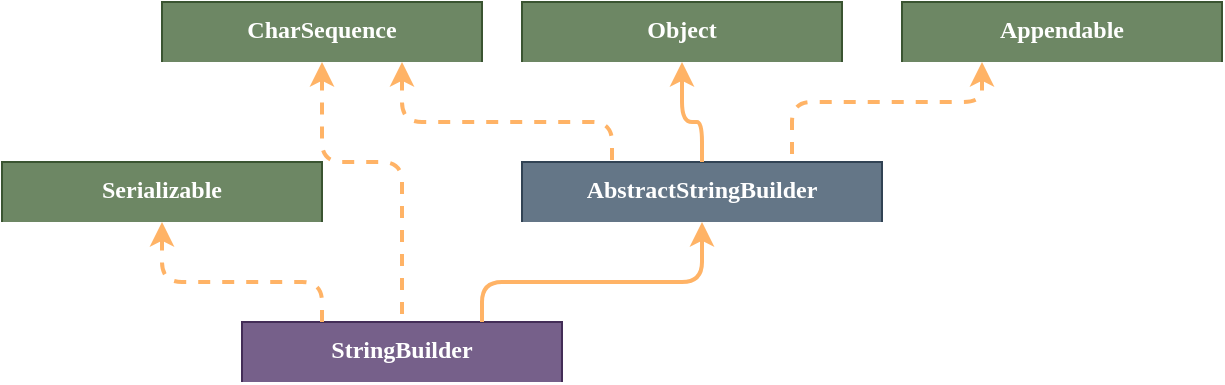 <mxfile>
    <diagram id="J4YEwVZbQt5WikHg1Nzz" name="第 1 页">
        <mxGraphModel dx="717" dy="381" grid="1" gridSize="10" guides="1" tooltips="1" connect="1" arrows="1" fold="1" page="1" pageScale="1" pageWidth="827" pageHeight="1169" math="0" shadow="0">
            <root>
                <mxCell id="0"/>
                <mxCell id="1" parent="0"/>
                <mxCell id="2" value="AbstractStringBuilder" style="swimlane;fontStyle=1;align=center;verticalAlign=top;childLayout=stackLayout;horizontal=1;startSize=30;horizontalStack=0;resizeParent=1;resizeLast=0;collapsible=1;marginBottom=0;rounded=0;shadow=0;strokeWidth=1;fontFamily=Verdana;labelBackgroundColor=none;labelBorderColor=none;fillColor=#647687;fontColor=#ffffff;strokeColor=#314354;swimlaneLine=0;connectable=1;allowArrows=1;expand=1;" vertex="1" parent="1">
                    <mxGeometry x="580" y="240" width="180" height="30" as="geometry">
                        <mxRectangle x="230" y="140" width="160" height="26" as="alternateBounds"/>
                    </mxGeometry>
                </mxCell>
                <mxCell id="3" style="edgeStyle=elbowEdgeStyle;elbow=vertical;html=1;entryX=0.5;entryY=0;entryDx=0;entryDy=0;strokeWidth=2;strokeColor=#FFB366;exitX=0.5;exitY=1;exitDx=0;exitDy=0;startArrow=classic;startFill=1;endArrow=none;endFill=0;" edge="1" parent="1" source="9" target="2">
                    <mxGeometry relative="1" as="geometry">
                        <Array as="points">
                            <mxPoint x="660" y="220"/>
                        </Array>
                        <mxPoint x="665" y="190" as="sourcePoint"/>
                    </mxGeometry>
                </mxCell>
                <mxCell id="4" style="edgeStyle=elbowEdgeStyle;html=1;elbow=vertical;dashed=1;strokeWidth=2;strokeColor=#FFB366;exitX=0.25;exitY=1;exitDx=0;exitDy=0;entryX=0.75;entryY=0;entryDx=0;entryDy=0;startArrow=classic;startFill=1;endArrow=none;endFill=0;" edge="1" parent="1" source="8" target="2">
                    <mxGeometry relative="1" as="geometry">
                        <Array as="points">
                            <mxPoint x="830" y="210"/>
                        </Array>
                        <mxPoint x="300" y="340" as="targetPoint"/>
                    </mxGeometry>
                </mxCell>
                <mxCell id="5" value="Serializable" style="swimlane;fontStyle=1;align=center;verticalAlign=top;childLayout=stackLayout;horizontal=1;startSize=30;horizontalStack=0;resizeParent=1;resizeLast=0;collapsible=1;marginBottom=0;rounded=0;shadow=0;strokeWidth=1;fontFamily=Verdana;labelBackgroundColor=none;labelBorderColor=none;fillColor=#6d8764;fontColor=#ffffff;strokeColor=#3A5431;swimlaneLine=0;connectable=1;allowArrows=1;expand=1;movable=1;" vertex="1" parent="1">
                    <mxGeometry x="320" y="240" width="160" height="30" as="geometry">
                        <mxRectangle x="200" y="160" width="160" height="26" as="alternateBounds"/>
                    </mxGeometry>
                </mxCell>
                <mxCell id="6" style="edgeStyle=elbowEdgeStyle;elbow=vertical;html=1;entryX=0.25;entryY=0;entryDx=0;entryDy=0;strokeWidth=2;strokeColor=#FFB366;dashed=1;startArrow=classic;startFill=1;endArrow=none;endFill=0;exitX=0.75;exitY=1;exitDx=0;exitDy=0;" edge="1" parent="1" source="7" target="2">
                    <mxGeometry relative="1" as="geometry">
                        <Array as="points">
                            <mxPoint x="520" y="220"/>
                        </Array>
                    </mxGeometry>
                </mxCell>
                <mxCell id="7" value="CharSequence" style="swimlane;fontStyle=1;align=center;verticalAlign=top;childLayout=stackLayout;horizontal=1;startSize=30;horizontalStack=0;resizeParent=1;resizeLast=0;collapsible=1;marginBottom=0;rounded=0;shadow=0;strokeWidth=1;fontFamily=Verdana;labelBackgroundColor=none;labelBorderColor=none;fillColor=#6d8764;fontColor=#ffffff;strokeColor=#3A5431;swimlaneLine=0;connectable=1;allowArrows=1;expand=1;pointerEvents=1;deletable=1;cloneable=1;rotatable=1;resizable=1;" vertex="1" parent="1">
                    <mxGeometry x="400" y="160" width="160" height="30" as="geometry">
                        <mxRectangle x="230" y="140" width="160" height="26" as="alternateBounds"/>
                    </mxGeometry>
                </mxCell>
                <mxCell id="8" value="Appendable" style="swimlane;fontStyle=1;align=center;verticalAlign=top;childLayout=stackLayout;horizontal=1;startSize=30;horizontalStack=0;resizeParent=1;resizeLast=0;collapsible=1;marginBottom=0;rounded=0;shadow=0;strokeWidth=1;fontFamily=Verdana;labelBackgroundColor=none;labelBorderColor=none;fillColor=#6d8764;fontColor=#ffffff;strokeColor=#3A5431;swimlaneLine=0;connectable=1;allowArrows=1;expand=1;movable=1;" vertex="1" parent="1">
                    <mxGeometry x="770" y="160" width="160" height="30" as="geometry">
                        <mxRectangle x="200" y="160" width="160" height="26" as="alternateBounds"/>
                    </mxGeometry>
                </mxCell>
                <mxCell id="9" value="Object" style="swimlane;fontStyle=1;align=center;verticalAlign=top;childLayout=stackLayout;horizontal=1;startSize=30;horizontalStack=0;resizeParent=1;resizeLast=0;collapsible=1;marginBottom=0;rounded=0;shadow=0;strokeWidth=1;fontFamily=Verdana;labelBackgroundColor=none;labelBorderColor=none;fillColor=#6d8764;fontColor=#ffffff;strokeColor=#3A5431;swimlaneLine=0;connectable=1;allowArrows=1;expand=1;pointerEvents=1;deletable=1;cloneable=1;rotatable=1;resizable=1;" vertex="1" parent="1">
                    <mxGeometry x="580" y="160" width="160" height="30" as="geometry">
                        <mxRectangle x="230" y="140" width="160" height="26" as="alternateBounds"/>
                    </mxGeometry>
                </mxCell>
                <mxCell id="10" value="StringBuilder" style="swimlane;fontStyle=1;align=center;verticalAlign=top;childLayout=stackLayout;horizontal=1;startSize=30;horizontalStack=0;resizeParent=1;resizeLast=0;collapsible=1;marginBottom=0;rounded=0;shadow=0;strokeWidth=1;fontFamily=Verdana;labelBackgroundColor=none;labelBorderColor=none;fillColor=#76608a;fontColor=#ffffff;strokeColor=#432D57;swimlaneLine=0;connectable=1;allowArrows=1;expand=1;" vertex="1" parent="1">
                    <mxGeometry x="440" y="320" width="160" height="30" as="geometry">
                        <mxRectangle x="230" y="140" width="160" height="26" as="alternateBounds"/>
                    </mxGeometry>
                </mxCell>
                <mxCell id="11" style="edgeStyle=elbowEdgeStyle;elbow=vertical;html=1;entryX=0.75;entryY=0;entryDx=0;entryDy=0;strokeWidth=2;strokeColor=#FFB366;exitX=0.5;exitY=1;exitDx=0;exitDy=0;startArrow=classic;startFill=1;endArrow=none;endFill=0;" edge="1" parent="1" source="2" target="10">
                    <mxGeometry relative="1" as="geometry">
                        <Array as="points">
                            <mxPoint x="670" y="300"/>
                        </Array>
                        <mxPoint x="670" y="200" as="sourcePoint"/>
                        <mxPoint x="530" y="250" as="targetPoint"/>
                    </mxGeometry>
                </mxCell>
                <mxCell id="12" style="edgeStyle=elbowEdgeStyle;html=1;elbow=vertical;dashed=1;strokeWidth=2;strokeColor=#FFB366;exitX=0.5;exitY=1;exitDx=0;exitDy=0;entryX=0.25;entryY=0;entryDx=0;entryDy=0;startArrow=classic;startFill=1;endArrow=none;endFill=0;" edge="1" parent="1" source="5" target="10">
                    <mxGeometry relative="1" as="geometry">
                        <Array as="points">
                            <mxPoint x="450" y="300"/>
                        </Array>
                        <mxPoint x="310" y="200" as="sourcePoint"/>
                        <mxPoint x="450" y="250" as="targetPoint"/>
                    </mxGeometry>
                </mxCell>
                <mxCell id="13" style="edgeStyle=elbowEdgeStyle;elbow=vertical;html=1;strokeWidth=2;strokeColor=#FFB366;dashed=1;startArrow=classic;startFill=1;endArrow=none;endFill=0;exitX=0.5;exitY=1;exitDx=0;exitDy=0;" edge="1" parent="1" source="7">
                    <mxGeometry relative="1" as="geometry">
                        <Array as="points">
                            <mxPoint x="500" y="240"/>
                        </Array>
                        <mxPoint x="490" y="200" as="sourcePoint"/>
                        <mxPoint x="520" y="320" as="targetPoint"/>
                    </mxGeometry>
                </mxCell>
            </root>
        </mxGraphModel>
    </diagram>
</mxfile>
